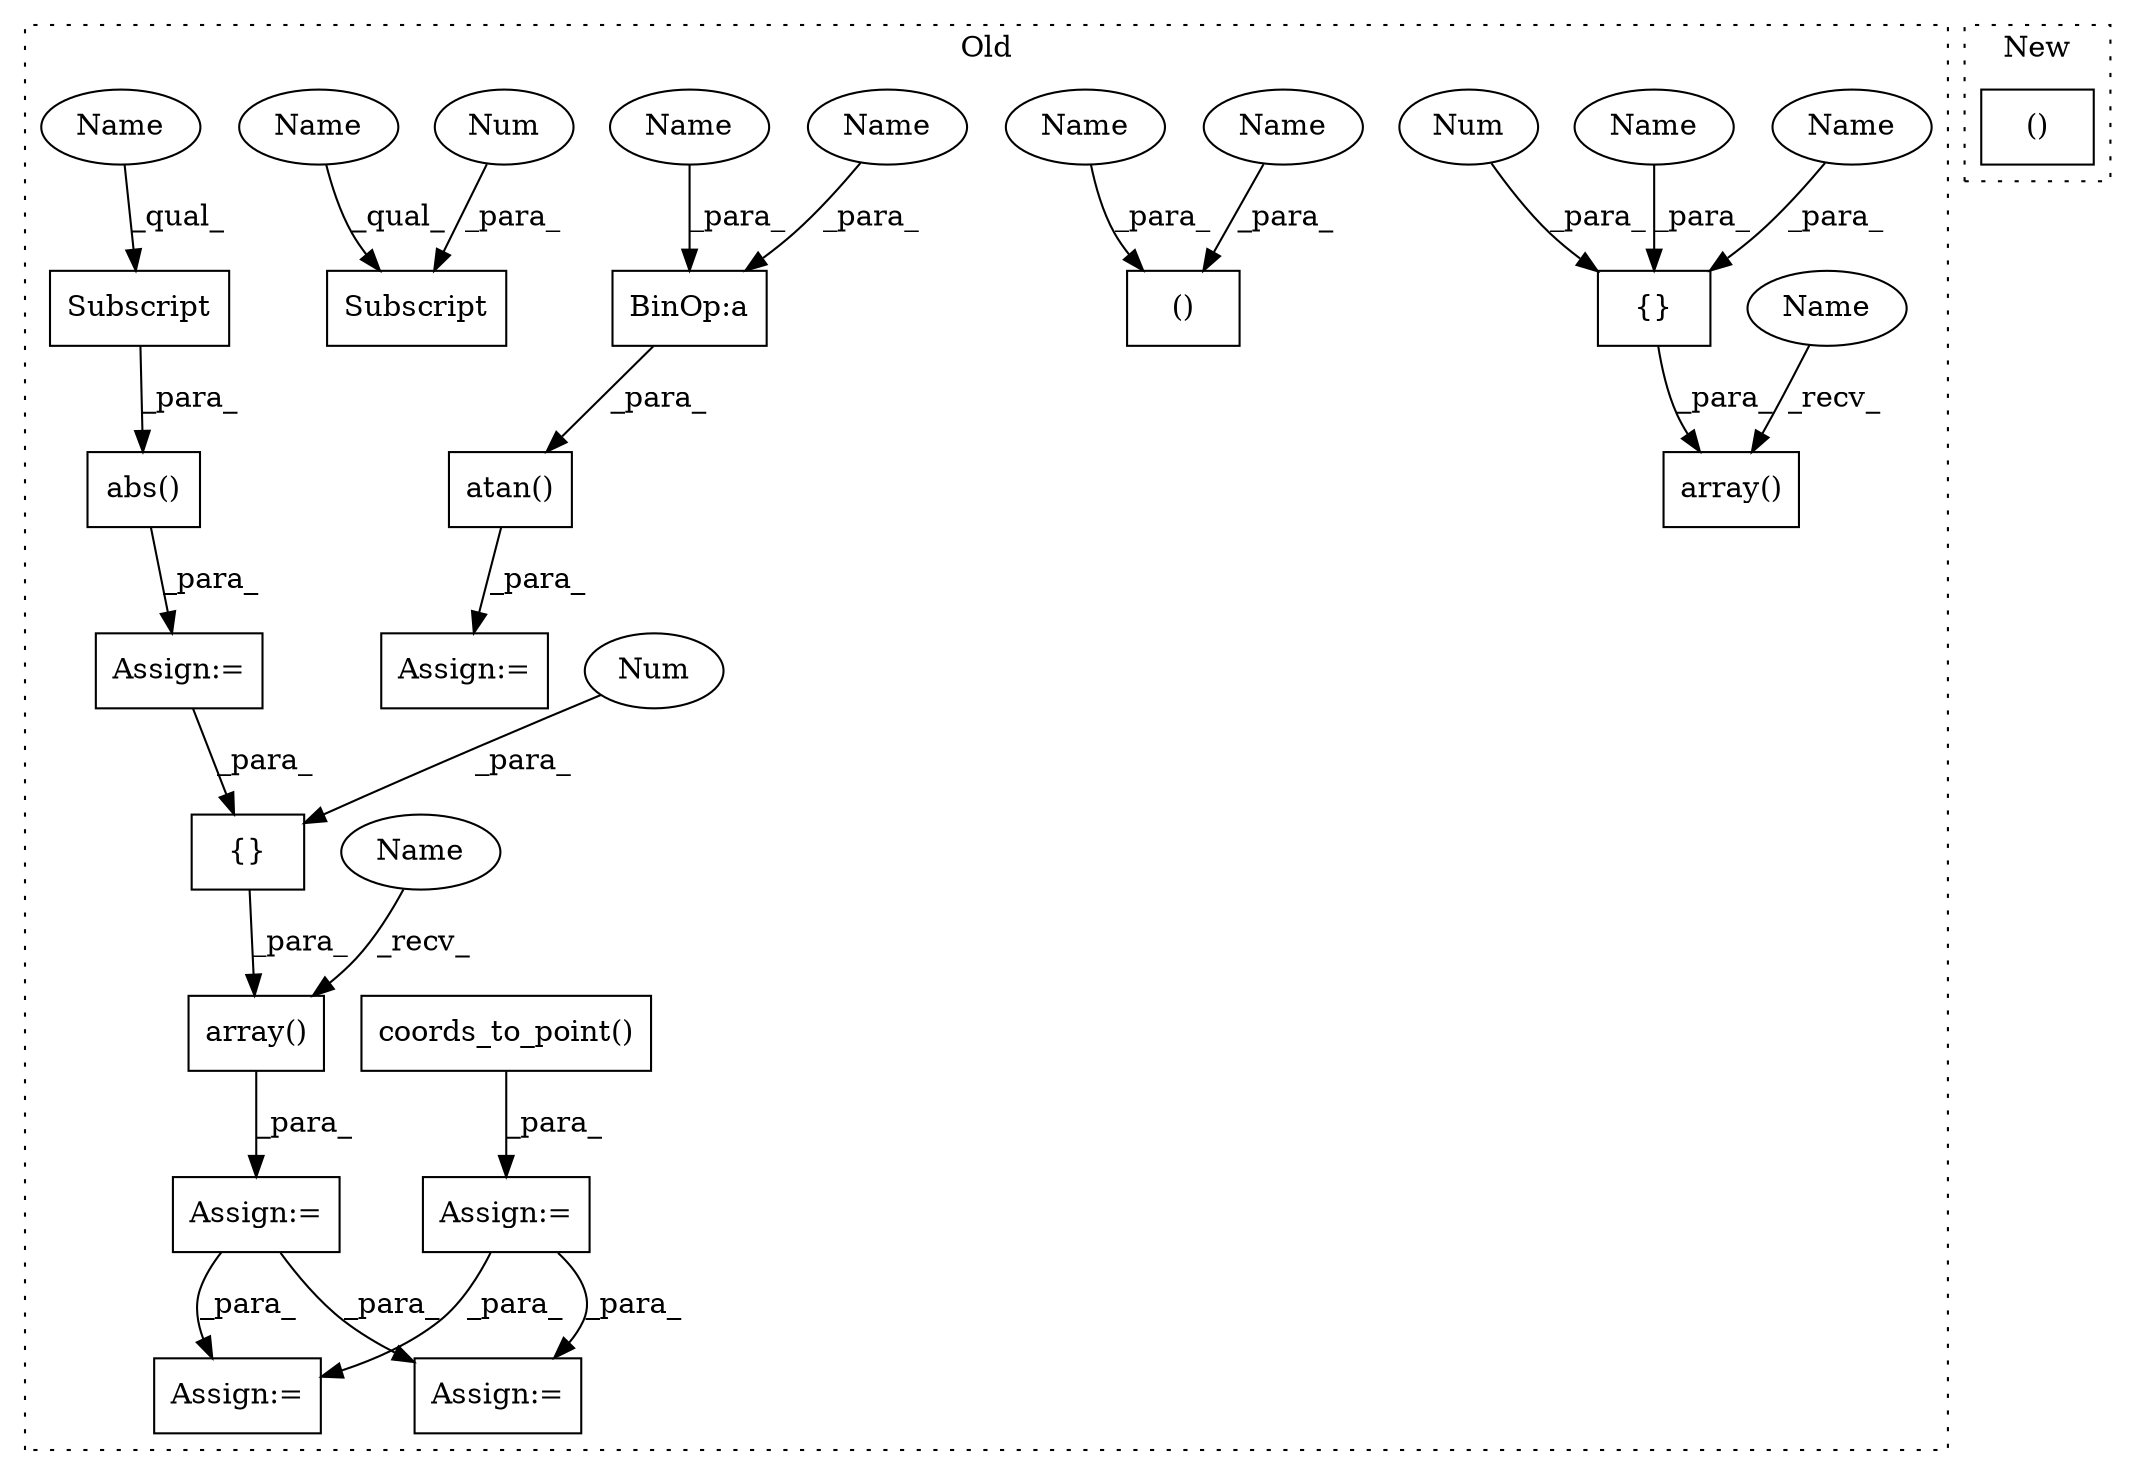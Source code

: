 digraph G {
subgraph cluster0 {
1 [label="coords_to_point()" a="75" s="1663,1690" l="26,12" shape="box"];
3 [label="Assign:=" a="68" s="1748" l="3" shape="box"];
4 [label="{}" a="59" s="1621,1638" l="1,0" shape="box"];
5 [label="array()" a="75" s="1612,1639" l="9,1" shape="box"];
6 [label="abs()" a="75" s="1528,1549" l="7,1" shape="box"];
7 [label="Subscript" a="63" s="1535,0" l="14,0" shape="box"];
8 [label="Subscript" a="63" s="1574,0" l="14,0" shape="box"];
9 [label="array()" a="75" s="1290,1308" l="9,1" shape="box"];
10 [label="{}" a="59" s="1299,1307" l="1,0" shape="box"];
11 [label="BinOp:a" a="82" s="1407" l="3" shape="box"];
12 [label="()" a="54" s="1219" l="3" shape="box"];
13 [label="atan()" a="75" s="1396,1411" l="10,1" shape="box"];
14 [label="Num" a="76" s="1306" l="1" shape="ellipse"];
15 [label="Num" a="76" s="1637" l="1" shape="ellipse"];
16 [label="Num" a="76" s="1586" l="1" shape="ellipse"];
17 [label="Assign:=" a="68" s="1525" l="3" shape="box"];
18 [label="Assign:=" a="68" s="1609" l="3" shape="box"];
19 [label="Assign:=" a="68" s="1660" l="3" shape="box"];
20 [label="Assign:=" a="68" s="1393" l="3" shape="box"];
21 [label="Assign:=" a="68" s="1716" l="3" shape="box"];
22 [label="Name" a="87" s="1221" l="1" shape="ellipse"];
23 [label="Name" a="87" s="1406" l="1" shape="ellipse"];
24 [label="Name" a="87" s="1303" l="1" shape="ellipse"];
25 [label="Name" a="87" s="1612" l="2" shape="ellipse"];
26 [label="Name" a="87" s="1290" l="2" shape="ellipse"];
27 [label="Name" a="87" s="1410" l="1" shape="ellipse"];
28 [label="Name" a="87" s="1218" l="1" shape="ellipse"];
29 [label="Name" a="87" s="1300" l="1" shape="ellipse"];
30 [label="Name" a="87" s="1574" l="11" shape="ellipse"];
31 [label="Name" a="87" s="1535" l="11" shape="ellipse"];
label = "Old";
style="dotted";
}
subgraph cluster1 {
2 [label="()" a="54" s="1918" l="15" shape="box"];
label = "New";
style="dotted";
}
1 -> 19 [label="_para_"];
4 -> 5 [label="_para_"];
5 -> 18 [label="_para_"];
6 -> 17 [label="_para_"];
7 -> 6 [label="_para_"];
10 -> 9 [label="_para_"];
11 -> 13 [label="_para_"];
13 -> 20 [label="_para_"];
14 -> 10 [label="_para_"];
15 -> 4 [label="_para_"];
16 -> 8 [label="_para_"];
17 -> 4 [label="_para_"];
18 -> 3 [label="_para_"];
18 -> 21 [label="_para_"];
19 -> 3 [label="_para_"];
19 -> 21 [label="_para_"];
22 -> 12 [label="_para_"];
23 -> 11 [label="_para_"];
24 -> 10 [label="_para_"];
25 -> 5 [label="_recv_"];
26 -> 9 [label="_recv_"];
27 -> 11 [label="_para_"];
28 -> 12 [label="_para_"];
29 -> 10 [label="_para_"];
30 -> 8 [label="_qual_"];
31 -> 7 [label="_qual_"];
}